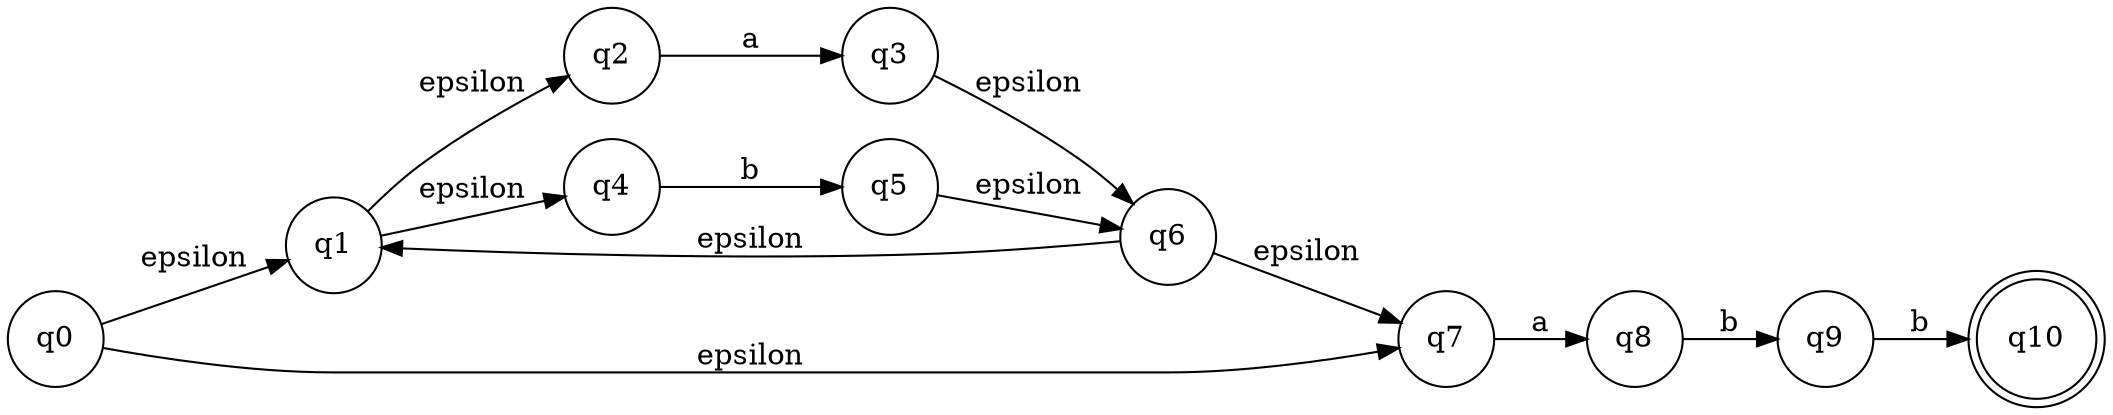 digraph G{
        rankdir=LR;
        node[shape=doublecircle];q10;
        node [shape=circle]
        q0 -> q1 [label="epsilon"];
        q0 -> q7 [label="epsilon"];
        q1 -> q2 [label="epsilon"];
        q1 -> q4 [label="epsilon"];
        q2 -> q3 [label="a"];
        q3 -> q6 [label="epsilon"];
        q4 -> q5 [label="b"];
        q5 -> q6 [label="epsilon"];
        q6 -> q7 [label="epsilon"];
        q6 -> q1 [label="epsilon"];
        q7 -> q8 [label="a"];
        q8 -> q9 [label="b"];
        q9 -> q10 [label="b"];
}

